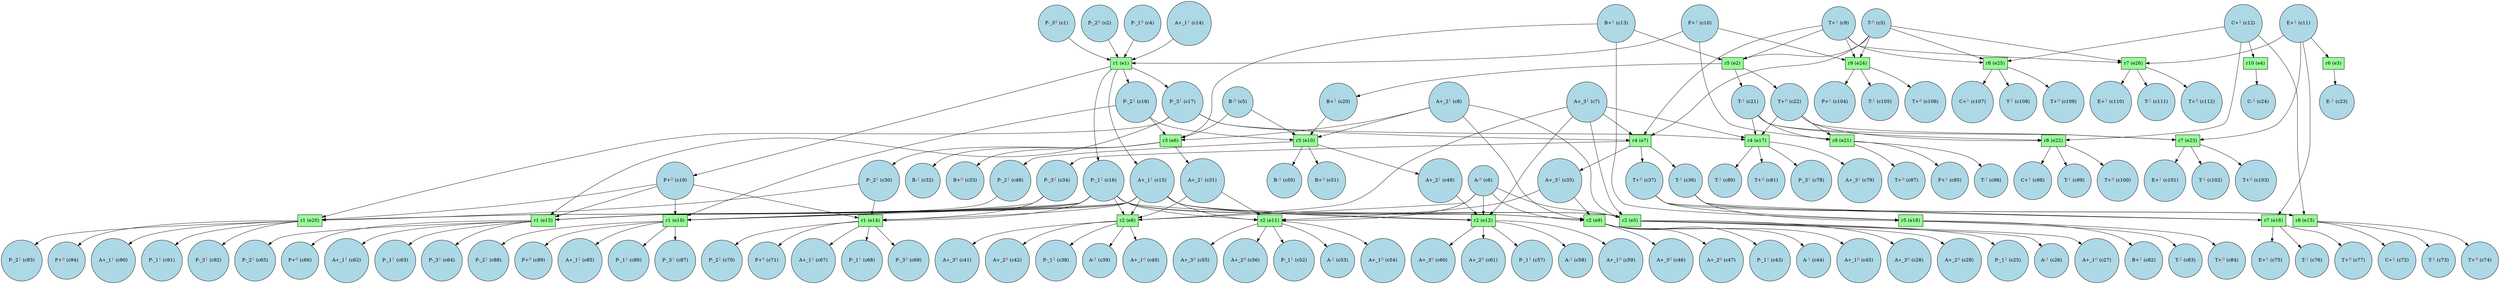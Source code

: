 digraph test {
  c1 -> e1;
  c2 -> e1;
  c3 -> e7;
  c3 -> e24;
  c3 -> e25;
  c3 -> e26;
  c3 -> e2;
  c4 -> e1;
  c5 -> e10;
  c5 -> e6;
  c6 -> e12;
  c6 -> e11;
  c6 -> e9;
  c6 -> e8;
  c6 -> e5;
  c7 -> e12;
  c7 -> e17;
  c7 -> e8;
  c7 -> e7;
  c7 -> e5;
  c8 -> e10;
  c8 -> e9;
  c8 -> e6;
  c8 -> e5;
  c9 -> e7;
  c9 -> e24;
  c9 -> e25;
  c9 -> e26;
  c9 -> e2;
  c10 -> e21;
  c10 -> e24;
  c10 -> e1;
  c11 -> e16;
  c11 -> e23;
  c11 -> e26;
  c11 -> e3;
  c12 -> e15;
  c12 -> e22;
  c12 -> e4;
  c12 -> e25;
  c13 -> e18;
  c13 -> e6;
  c13 -> e2;
  c14 -> e1;
  e1 -> c15;
  c15 -> e12;
  c15 -> e11;
  c15 -> e13;
  c15 -> e14;
  c15 -> e9;
  c15 -> e8;
  c15 -> e19;
  c15 -> e20;
  c15 -> e5;
  e1 -> c16;
  c16 -> e12;
  c16 -> e11;
  c16 -> e13;
  c16 -> e14;
  c16 -> e9;
  c16 -> e8;
  c16 -> e19;
  c16 -> e20;
  c16 -> e5;
  e1 -> c17;
  c17 -> e13;
  c17 -> e17;
  c17 -> e20;
  c17 -> e7;
  e1 -> c18;
  c18 -> e10;
  c18 -> e19;
  c18 -> e6;
  e1 -> c19;
  c19 -> e13;
  c19 -> e14;
  c19 -> e19;
  c19 -> e20;
  e2 -> c20;
  c20 -> e10;
  e2 -> c21;
  c21 -> e17;
  c21 -> e21;
  c21 -> e22;
  c21 -> e23;
  e2 -> c22;
  c22 -> e17;
  c22 -> e21;
  c22 -> e22;
  c22 -> e23;
  e3 -> c23;
  e4 -> c24;
  e5 -> c25;
  e5 -> c26;
  e5 -> c27;
  e5 -> c28;
  e5 -> c29;
  e6 -> c30;
  c30 -> e14;
  c30 -> e20;
  e6 -> c31;
  c31 -> e11;
  c31 -> e8;
  e6 -> c32;
  e6 -> c33;
  e7 -> c34;
  c34 -> e14;
  c34 -> e19;
  e7 -> c35;
  c35 -> e11;
  c35 -> e9;
  e7 -> c36;
  c36 -> e15;
  c36 -> e16;
  c36 -> e18;
  e7 -> c37;
  c37 -> e15;
  c37 -> e16;
  c37 -> e18;
  e8 -> c38;
  e8 -> c39;
  e8 -> c40;
  e8 -> c41;
  e8 -> c42;
  e9 -> c43;
  e9 -> c44;
  e9 -> c45;
  e9 -> c46;
  e9 -> c47;
  e10 -> c48;
  c48 -> e13;
  e10 -> c49;
  c49 -> e12;
  e10 -> c50;
  e10 -> c51;
  e11 -> c52;
  e11 -> c53;
  e11 -> c54;
  e11 -> c55;
  e11 -> c56;
  e12 -> c57;
  e12 -> c58;
  e12 -> c59;
  e12 -> c60;
  e12 -> c61;
  e13 -> c62;
  e13 -> c63;
  e13 -> c64;
  e13 -> c65;
  e13 -> c66;
  e14 -> c67;
  e14 -> c68;
  e14 -> c69;
  e14 -> c70;
  e14 -> c71;
  e15 -> c72;
  e15 -> c73;
  e15 -> c74;
  e16 -> c75;
  e16 -> c76;
  e16 -> c77;
  e17 -> c78;
  e17 -> c79;
  e17 -> c80;
  e17 -> c81;
  e18 -> c82;
  e18 -> c83;
  e18 -> c84;
  e19 -> c85;
  e19 -> c86;
  e19 -> c87;
  e19 -> c88;
  e19 -> c89;
  e20 -> c90;
  e20 -> c91;
  e20 -> c92;
  e20 -> c93;
  e20 -> c94;
  e21 -> c95;
  e21 -> c96;
  e21 -> c97;
  e22 -> c98;
  e22 -> c99;
  e22 -> c100;
  e23 -> c101;
  e23 -> c102;
  e23 -> c103;
  e24 -> c104;
  e24 -> c105;
  e24 -> c106;
  e25 -> c107;
  e25 -> c108;
  e25 -> c109;
  e26 -> c110;
  e26 -> c111;
  e26 -> c112;
  c1 [fillcolor=lightblue label= <P-_3<FONT COLOR="red"><SUP>0</SUP></FONT>&nbsp;(c1)> shape=circle style=filled];
  c2 [fillcolor=lightblue label= <P-_2<FONT COLOR="red"><SUP>0</SUP></FONT>&nbsp;(c2)> shape=circle style=filled];
  c3 [fillcolor=lightblue label= <T-<FONT COLOR="red"><SUP>0</SUP></FONT>&nbsp;(c3)> shape=circle style=filled];
  c4 [fillcolor=lightblue label= <P-_1<FONT COLOR="red"><SUP>0</SUP></FONT>&nbsp;(c4)> shape=circle style=filled];
  c5 [fillcolor=lightblue label= <B-<FONT COLOR="red"><SUP>0</SUP></FONT>&nbsp;(c5)> shape=circle style=filled];
  c6 [fillcolor=lightblue label= <A-<FONT COLOR="red"><SUP>0</SUP></FONT>&nbsp;(c6)> shape=circle style=filled];
  c7 [fillcolor=lightblue label= <A+_3<FONT COLOR="red"><SUP>1</SUP></FONT>&nbsp;(c7)> shape=circle style=filled];
  c8 [fillcolor=lightblue label= <A+_2<FONT COLOR="red"><SUP>1</SUP></FONT>&nbsp;(c8)> shape=circle style=filled];
  c9 [fillcolor=lightblue label= <T+<FONT COLOR="red"><SUP>1</SUP></FONT>&nbsp;(c9)> shape=circle style=filled];
  c10 [fillcolor=lightblue label= <P+<FONT COLOR="red"><SUP>1</SUP></FONT>&nbsp;(c10)> shape=circle style=filled];
  c11 [fillcolor=lightblue label= <E+<FONT COLOR="red"><SUP>1</SUP></FONT>&nbsp;(c11)> shape=circle style=filled];
  c12 [fillcolor=lightblue label= <C+<FONT COLOR="red"><SUP>1</SUP></FONT>&nbsp;(c12)> shape=circle style=filled];
  c13 [fillcolor=lightblue label= <B+<FONT COLOR="red"><SUP>1</SUP></FONT>&nbsp;(c13)> shape=circle style=filled];
  c14 [fillcolor=lightblue label= <A+_1<FONT COLOR="red"><SUP>1</SUP></FONT>&nbsp;(c14)> shape=circle style=filled];
  c15 [fillcolor=lightblue label= <A+_1<FONT COLOR="red"><SUP>1</SUP></FONT>&nbsp;(c15)> shape=circle style=filled];
  c16 [fillcolor=lightblue label= <P-_1<FONT COLOR="red"><SUP>1</SUP></FONT>&nbsp;(c16)> shape=circle style=filled];
  c17 [fillcolor=lightblue label= <P-_3<FONT COLOR="red"><SUP>1</SUP></FONT>&nbsp;(c17)> shape=circle style=filled];
  c18 [fillcolor=lightblue label= <P-_2<FONT COLOR="red"><SUP>1</SUP></FONT>&nbsp;(c18)> shape=circle style=filled];
  c19 [fillcolor=lightblue label= <P+<FONT COLOR="red"><SUP>0</SUP></FONT>&nbsp;(c19)> shape=circle style=filled];
  c20 [fillcolor=lightblue label= <B+<FONT COLOR="red"><SUP>1</SUP></FONT>&nbsp;(c20)> shape=circle style=filled];
  c21 [fillcolor=lightblue label= <T-<FONT COLOR="red"><SUP>1</SUP></FONT>&nbsp;(c21)> shape=circle style=filled];
  c22 [fillcolor=lightblue label= <T+<FONT COLOR="red"><SUP>0</SUP></FONT>&nbsp;(c22)> shape=circle style=filled];
  c23 [fillcolor=lightblue label= <E-<FONT COLOR="red"><SUP>1</SUP></FONT>&nbsp;(c23)> shape=circle style=filled];
  c24 [fillcolor=lightblue label= <C-<FONT COLOR="red"><SUP>1</SUP></FONT>&nbsp;(c24)> shape=circle style=filled];
  c25 [fillcolor=lightblue label= <P-_1<FONT COLOR="red"><SUP>1</SUP></FONT>&nbsp;(c25)> shape=circle style=filled];
  c26 [fillcolor=lightblue label= <A-<FONT COLOR="red"><SUP>1</SUP></FONT>&nbsp;(c26)> shape=circle style=filled];
  c27 [fillcolor=lightblue label= <A+_1<FONT COLOR="red"><SUP>0</SUP></FONT>&nbsp;(c27)> shape=circle style=filled];
  c28 [fillcolor=lightblue label= <A+_3<FONT COLOR="red"><SUP>0</SUP></FONT>&nbsp;(c28)> shape=circle style=filled];
  c29 [fillcolor=lightblue label= <A+_2<FONT COLOR="red"><SUP>0</SUP></FONT>&nbsp;(c29)> shape=circle style=filled];
  c30 [fillcolor=lightblue label= <P-_2<FONT COLOR="red"><SUP>1</SUP></FONT>&nbsp;(c30)> shape=circle style=filled];
  c31 [fillcolor=lightblue label= <A+_2<FONT COLOR="red"><SUP>1</SUP></FONT>&nbsp;(c31)> shape=circle style=filled];
  c32 [fillcolor=lightblue label= <B-<FONT COLOR="red"><SUP>1</SUP></FONT>&nbsp;(c32)> shape=circle style=filled];
  c33 [fillcolor=lightblue label= <B+<FONT COLOR="red"><SUP>0</SUP></FONT>&nbsp;(c33)> shape=circle style=filled];
  c34 [fillcolor=lightblue label= <P-_3<FONT COLOR="red"><SUP>1</SUP></FONT>&nbsp;(c34)> shape=circle style=filled];
  c35 [fillcolor=lightblue label= <A+_3<FONT COLOR="red"><SUP>1</SUP></FONT>&nbsp;(c35)> shape=circle style=filled];
  c36 [fillcolor=lightblue label= <T-<FONT COLOR="red"><SUP>1</SUP></FONT>&nbsp;(c36)> shape=circle style=filled];
  c37 [fillcolor=lightblue label= <T+<FONT COLOR="red"><SUP>0</SUP></FONT>&nbsp;(c37)> shape=circle style=filled];
  c38 [fillcolor=lightblue label= <P-_1<FONT COLOR="red"><SUP>1</SUP></FONT>&nbsp;(c38)> shape=circle style=filled];
  c39 [fillcolor=lightblue label= <A-<FONT COLOR="red"><SUP>1</SUP></FONT>&nbsp;(c39)> shape=circle style=filled];
  c40 [fillcolor=lightblue label= <A+_1<FONT COLOR="red"><SUP>0</SUP></FONT>&nbsp;(c40)> shape=circle style=filled];
  c41 [fillcolor=lightblue label= <A+_3<FONT COLOR="red"><SUP>0</SUP></FONT>&nbsp;(c41)> shape=circle style=filled];
  c42 [fillcolor=lightblue label= <A+_2<FONT COLOR="red"><SUP>0</SUP></FONT>&nbsp;(c42)> shape=circle style=filled];
  c43 [fillcolor=lightblue label= <P-_1<FONT COLOR="red"><SUP>1</SUP></FONT>&nbsp;(c43)> shape=circle style=filled];
  c44 [fillcolor=lightblue label= <A-<FONT COLOR="red"><SUP>1</SUP></FONT>&nbsp;(c44)> shape=circle style=filled];
  c45 [fillcolor=lightblue label= <A+_1<FONT COLOR="red"><SUP>0</SUP></FONT>&nbsp;(c45)> shape=circle style=filled];
  c46 [fillcolor=lightblue label= <A+_3<FONT COLOR="red"><SUP>0</SUP></FONT>&nbsp;(c46)> shape=circle style=filled];
  c47 [fillcolor=lightblue label= <A+_2<FONT COLOR="red"><SUP>0</SUP></FONT>&nbsp;(c47)> shape=circle style=filled];
  c48 [fillcolor=lightblue label= <P-_2<FONT COLOR="red"><SUP>1</SUP></FONT>&nbsp;(c48)> shape=circle style=filled];
  c49 [fillcolor=lightblue label= <A+_2<FONT COLOR="red"><SUP>1</SUP></FONT>&nbsp;(c49)> shape=circle style=filled];
  c50 [fillcolor=lightblue label= <B-<FONT COLOR="red"><SUP>1</SUP></FONT>&nbsp;(c50)> shape=circle style=filled];
  c51 [fillcolor=lightblue label= <B+<FONT COLOR="red"><SUP>0</SUP></FONT>&nbsp;(c51)> shape=circle style=filled];
  c52 [fillcolor=lightblue label= <P-_1<FONT COLOR="red"><SUP>1</SUP></FONT>&nbsp;(c52)> shape=circle style=filled];
  c53 [fillcolor=lightblue label= <A-<FONT COLOR="red"><SUP>1</SUP></FONT>&nbsp;(c53)> shape=circle style=filled];
  c54 [fillcolor=lightblue label= <A+_1<FONT COLOR="red"><SUP>0</SUP></FONT>&nbsp;(c54)> shape=circle style=filled];
  c55 [fillcolor=lightblue label= <A+_3<FONT COLOR="red"><SUP>0</SUP></FONT>&nbsp;(c55)> shape=circle style=filled];
  c56 [fillcolor=lightblue label= <A+_2<FONT COLOR="red"><SUP>0</SUP></FONT>&nbsp;(c56)> shape=circle style=filled];
  c57 [fillcolor=lightblue label= <P-_1<FONT COLOR="red"><SUP>1</SUP></FONT>&nbsp;(c57)> shape=circle style=filled];
  c58 [fillcolor=lightblue label= <A-<FONT COLOR="red"><SUP>1</SUP></FONT>&nbsp;(c58)> shape=circle style=filled];
  c59 [fillcolor=lightblue label= <A+_1<FONT COLOR="red"><SUP>0</SUP></FONT>&nbsp;(c59)> shape=circle style=filled];
  c60 [fillcolor=lightblue label= <A+_3<FONT COLOR="red"><SUP>0</SUP></FONT>&nbsp;(c60)> shape=circle style=filled];
  c61 [fillcolor=lightblue label= <A+_2<FONT COLOR="red"><SUP>0</SUP></FONT>&nbsp;(c61)> shape=circle style=filled];
  c62 [fillcolor=lightblue label= <A+_1<FONT COLOR="red"><SUP>1</SUP></FONT>&nbsp;(c62)> shape=circle style=filled];
  c63 [fillcolor=lightblue label= <P-_1<FONT COLOR="red"><SUP>1</SUP></FONT>&nbsp;(c63)> shape=circle style=filled];
  c64 [fillcolor=lightblue label= <P-_3<FONT COLOR="red"><SUP>1</SUP></FONT>&nbsp;(c64)> shape=circle style=filled];
  c65 [fillcolor=lightblue label= <P-_2<FONT COLOR="red"><SUP>1</SUP></FONT>&nbsp;(c65)> shape=circle style=filled];
  c66 [fillcolor=lightblue label= <P+<FONT COLOR="red"><SUP>0</SUP></FONT>&nbsp;(c66)> shape=circle style=filled];
  c67 [fillcolor=lightblue label= <A+_1<FONT COLOR="red"><SUP>1</SUP></FONT>&nbsp;(c67)> shape=circle style=filled];
  c68 [fillcolor=lightblue label= <P-_1<FONT COLOR="red"><SUP>1</SUP></FONT>&nbsp;(c68)> shape=circle style=filled];
  c69 [fillcolor=lightblue label= <P-_3<FONT COLOR="red"><SUP>1</SUP></FONT>&nbsp;(c69)> shape=circle style=filled];
  c70 [fillcolor=lightblue label= <P-_2<FONT COLOR="red"><SUP>1</SUP></FONT>&nbsp;(c70)> shape=circle style=filled];
  c71 [fillcolor=lightblue label= <P+<FONT COLOR="red"><SUP>0</SUP></FONT>&nbsp;(c71)> shape=circle style=filled];
  c72 [fillcolor=lightblue label= <C+<FONT COLOR="red"><SUP>1</SUP></FONT>&nbsp;(c72)> shape=circle style=filled];
  c73 [fillcolor=lightblue label= <T-<FONT COLOR="red"><SUP>1</SUP></FONT>&nbsp;(c73)> shape=circle style=filled];
  c74 [fillcolor=lightblue label= <T+<FONT COLOR="red"><SUP>0</SUP></FONT>&nbsp;(c74)> shape=circle style=filled];
  c75 [fillcolor=lightblue label= <E+<FONT COLOR="red"><SUP>1</SUP></FONT>&nbsp;(c75)> shape=circle style=filled];
  c76 [fillcolor=lightblue label= <T-<FONT COLOR="red"><SUP>1</SUP></FONT>&nbsp;(c76)> shape=circle style=filled];
  c77 [fillcolor=lightblue label= <T+<FONT COLOR="red"><SUP>0</SUP></FONT>&nbsp;(c77)> shape=circle style=filled];
  c78 [fillcolor=lightblue label= <P-_3<FONT COLOR="red"><SUP>1</SUP></FONT>&nbsp;(c78)> shape=circle style=filled];
  c79 [fillcolor=lightblue label= <A+_3<FONT COLOR="red"><SUP>1</SUP></FONT>&nbsp;(c79)> shape=circle style=filled];
  c80 [fillcolor=lightblue label= <T-<FONT COLOR="red"><SUP>1</SUP></FONT>&nbsp;(c80)> shape=circle style=filled];
  c81 [fillcolor=lightblue label= <T+<FONT COLOR="red"><SUP>0</SUP></FONT>&nbsp;(c81)> shape=circle style=filled];
  c82 [fillcolor=lightblue label= <B+<FONT COLOR="red"><SUP>1</SUP></FONT>&nbsp;(c82)> shape=circle style=filled];
  c83 [fillcolor=lightblue label= <T-<FONT COLOR="red"><SUP>1</SUP></FONT>&nbsp;(c83)> shape=circle style=filled];
  c84 [fillcolor=lightblue label= <T+<FONT COLOR="red"><SUP>0</SUP></FONT>&nbsp;(c84)> shape=circle style=filled];
  c85 [fillcolor=lightblue label= <A+_1<FONT COLOR="red"><SUP>1</SUP></FONT>&nbsp;(c85)> shape=circle style=filled];
  c86 [fillcolor=lightblue label= <P-_1<FONT COLOR="red"><SUP>1</SUP></FONT>&nbsp;(c86)> shape=circle style=filled];
  c87 [fillcolor=lightblue label= <P-_3<FONT COLOR="red"><SUP>1</SUP></FONT>&nbsp;(c87)> shape=circle style=filled];
  c88 [fillcolor=lightblue label= <P-_2<FONT COLOR="red"><SUP>1</SUP></FONT>&nbsp;(c88)> shape=circle style=filled];
  c89 [fillcolor=lightblue label= <P+<FONT COLOR="red"><SUP>0</SUP></FONT>&nbsp;(c89)> shape=circle style=filled];
  c90 [fillcolor=lightblue label= <A+_1<FONT COLOR="red"><SUP>1</SUP></FONT>&nbsp;(c90)> shape=circle style=filled];
  c91 [fillcolor=lightblue label= <P-_1<FONT COLOR="red"><SUP>1</SUP></FONT>&nbsp;(c91)> shape=circle style=filled];
  c92 [fillcolor=lightblue label= <P-_3<FONT COLOR="red"><SUP>1</SUP></FONT>&nbsp;(c92)> shape=circle style=filled];
  c93 [fillcolor=lightblue label= <P-_2<FONT COLOR="red"><SUP>1</SUP></FONT>&nbsp;(c93)> shape=circle style=filled];
  c94 [fillcolor=lightblue label= <P+<FONT COLOR="red"><SUP>0</SUP></FONT>&nbsp;(c94)> shape=circle style=filled];
  c95 [fillcolor=lightblue label= <P+<FONT COLOR="red"><SUP>1</SUP></FONT>&nbsp;(c95)> shape=circle style=filled];
  c96 [fillcolor=lightblue label= <T-<FONT COLOR="red"><SUP>1</SUP></FONT>&nbsp;(c96)> shape=circle style=filled];
  c97 [fillcolor=lightblue label= <T+<FONT COLOR="red"><SUP>0</SUP></FONT>&nbsp;(c97)> shape=circle style=filled];
  c98 [fillcolor=lightblue label= <C+<FONT COLOR="red"><SUP>1</SUP></FONT>&nbsp;(c98)> shape=circle style=filled];
  c99 [fillcolor=lightblue label= <T-<FONT COLOR="red"><SUP>1</SUP></FONT>&nbsp;(c99)> shape=circle style=filled];
  c100 [fillcolor=lightblue label= <T+<FONT COLOR="red"><SUP>0</SUP></FONT>&nbsp;(c100)> shape=circle style=filled];
  c101 [fillcolor=lightblue label= <E+<FONT COLOR="red"><SUP>1</SUP></FONT>&nbsp;(c101)> shape=circle style=filled];
  c102 [fillcolor=lightblue label= <T-<FONT COLOR="red"><SUP>1</SUP></FONT>&nbsp;(c102)> shape=circle style=filled];
  c103 [fillcolor=lightblue label= <T+<FONT COLOR="red"><SUP>0</SUP></FONT>&nbsp;(c103)> shape=circle style=filled];
  c104 [fillcolor=lightblue label= <P+<FONT COLOR="red"><SUP>1</SUP></FONT>&nbsp;(c104)> shape=circle style=filled];
  c105 [fillcolor=lightblue label= <T-<FONT COLOR="red"><SUP>1</SUP></FONT>&nbsp;(c105)> shape=circle style=filled];
  c106 [fillcolor=lightblue label= <T+<FONT COLOR="red"><SUP>0</SUP></FONT>&nbsp;(c106)> shape=circle style=filled];
  c107 [fillcolor=lightblue label= <C+<FONT COLOR="red"><SUP>1</SUP></FONT>&nbsp;(c107)> shape=circle style=filled];
  c108 [fillcolor=lightblue label= <T-<FONT COLOR="red"><SUP>1</SUP></FONT>&nbsp;(c108)> shape=circle style=filled];
  c109 [fillcolor=lightblue label= <T+<FONT COLOR="red"><SUP>0</SUP></FONT>&nbsp;(c109)> shape=circle style=filled];
  c110 [fillcolor=lightblue label= <E+<FONT COLOR="red"><SUP>1</SUP></FONT>&nbsp;(c110)> shape=circle style=filled];
  c111 [fillcolor=lightblue label= <T-<FONT COLOR="red"><SUP>1</SUP></FONT>&nbsp;(c111)> shape=circle style=filled];
  c112 [fillcolor=lightblue label= <T+<FONT COLOR="red"><SUP>0</SUP></FONT>&nbsp;(c112)> shape=circle style=filled];
  e1 [fillcolor=palegreen label="r1 (e1)" shape=box style=filled];
  e2 [fillcolor=palegreen label="r5 (e2)" shape=box style=filled];
  e3 [fillcolor=palegreen label="r6 (e3)" shape=box style=filled];
  e4 [fillcolor=palegreen label="r10 (e4)" shape=box style=filled];
  e5 [fillcolor=palegreen label="r2 (e5)" shape=box style=filled];
  e6 [fillcolor=palegreen label="r3 (e6)" shape=box style=filled];
  e7 [fillcolor=palegreen label="r4 (e7)" shape=box style=filled];
  e8 [fillcolor=palegreen label="r2 (e8)" shape=box style=filled];
  e9 [fillcolor=palegreen label="r2 (e9)" shape=box style=filled];
  e10 [fillcolor=palegreen label="r3 (e10)" shape=box style=filled];
  e11 [fillcolor=palegreen label="r2 (e11)" shape=box style=filled];
  e12 [fillcolor=palegreen label="r2 (e12)" shape=box style=filled];
  e13 [fillcolor=palegreen label="r1 (e13)" shape=box style=filled];
  e14 [fillcolor=palegreen label="r1 (e14)" shape=box style=filled];
  e15 [fillcolor=palegreen label="r8 (e15)" shape=box style=filled];
  e16 [fillcolor=palegreen label="r7 (e16)" shape=box style=filled];
  e17 [fillcolor=palegreen label="r4 (e17)" shape=box style=filled];
  e18 [fillcolor=palegreen label="r5 (e18)" shape=box style=filled];
  e19 [fillcolor=palegreen label="r1 (e19)" shape=box style=filled];
  e20 [fillcolor=palegreen label="r1 (e20)" shape=box style=filled];
  e21 [fillcolor=palegreen label="r9 (e21)" shape=box style=filled];
  e22 [fillcolor=palegreen label="r8 (e22)" shape=box style=filled];
  e23 [fillcolor=palegreen label="r7 (e23)" shape=box style=filled];
  e24 [fillcolor=palegreen label="r9 (e24)" shape=box style=filled];
  e25 [fillcolor=palegreen label="r8 (e25)" shape=box style=filled];
  e26 [fillcolor=palegreen label="r7 (e26)" shape=box style=filled];
}
